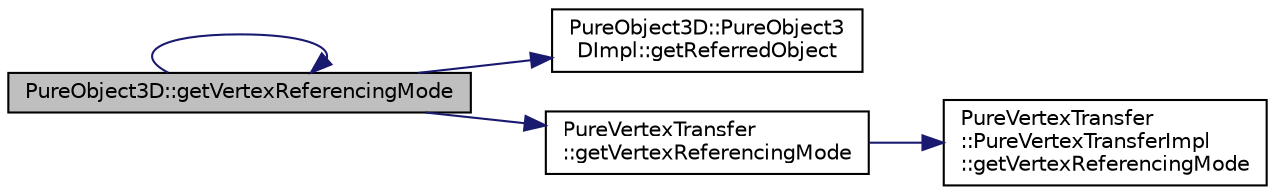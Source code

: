 digraph "PureObject3D::getVertexReferencingMode"
{
 // LATEX_PDF_SIZE
  edge [fontname="Helvetica",fontsize="10",labelfontname="Helvetica",labelfontsize="10"];
  node [fontname="Helvetica",fontsize="10",shape=record];
  rankdir="LR";
  Node1 [label="PureObject3D::getVertexReferencingMode",height=0.2,width=0.4,color="black", fillcolor="grey75", style="filled", fontcolor="black",tooltip="Gets vertex referencing mode."];
  Node1 -> Node2 [color="midnightblue",fontsize="10",style="solid",fontname="Helvetica"];
  Node2 [label="PureObject3D::PureObject3\lDImpl::getReferredObject",height=0.2,width=0.4,color="black", fillcolor="white", style="filled",URL="$class_pure_object3_d_1_1_pure_object3_d_impl.html#a40d9f6688f4f5c505ca45cb476c36eec",tooltip=" "];
  Node1 -> Node1 [color="midnightblue",fontsize="10",style="solid",fontname="Helvetica"];
  Node1 -> Node3 [color="midnightblue",fontsize="10",style="solid",fontname="Helvetica"];
  Node3 [label="PureVertexTransfer\l::getVertexReferencingMode",height=0.2,width=0.4,color="black", fillcolor="white", style="filled",URL="$class_pure_vertex_transfer.html#a85b47a2a8fa47e2cca800310a1f8fe7c",tooltip="Gets vertex referencing mode."];
  Node3 -> Node4 [color="midnightblue",fontsize="10",style="solid",fontname="Helvetica"];
  Node4 [label="PureVertexTransfer\l::PureVertexTransferImpl\l::getVertexReferencingMode",height=0.2,width=0.4,color="black", fillcolor="white", style="filled",URL="$class_pure_vertex_transfer_1_1_pure_vertex_transfer_impl.html#a1f294eae7c8ff89337b581fe4cc6f4da",tooltip=" "];
}
